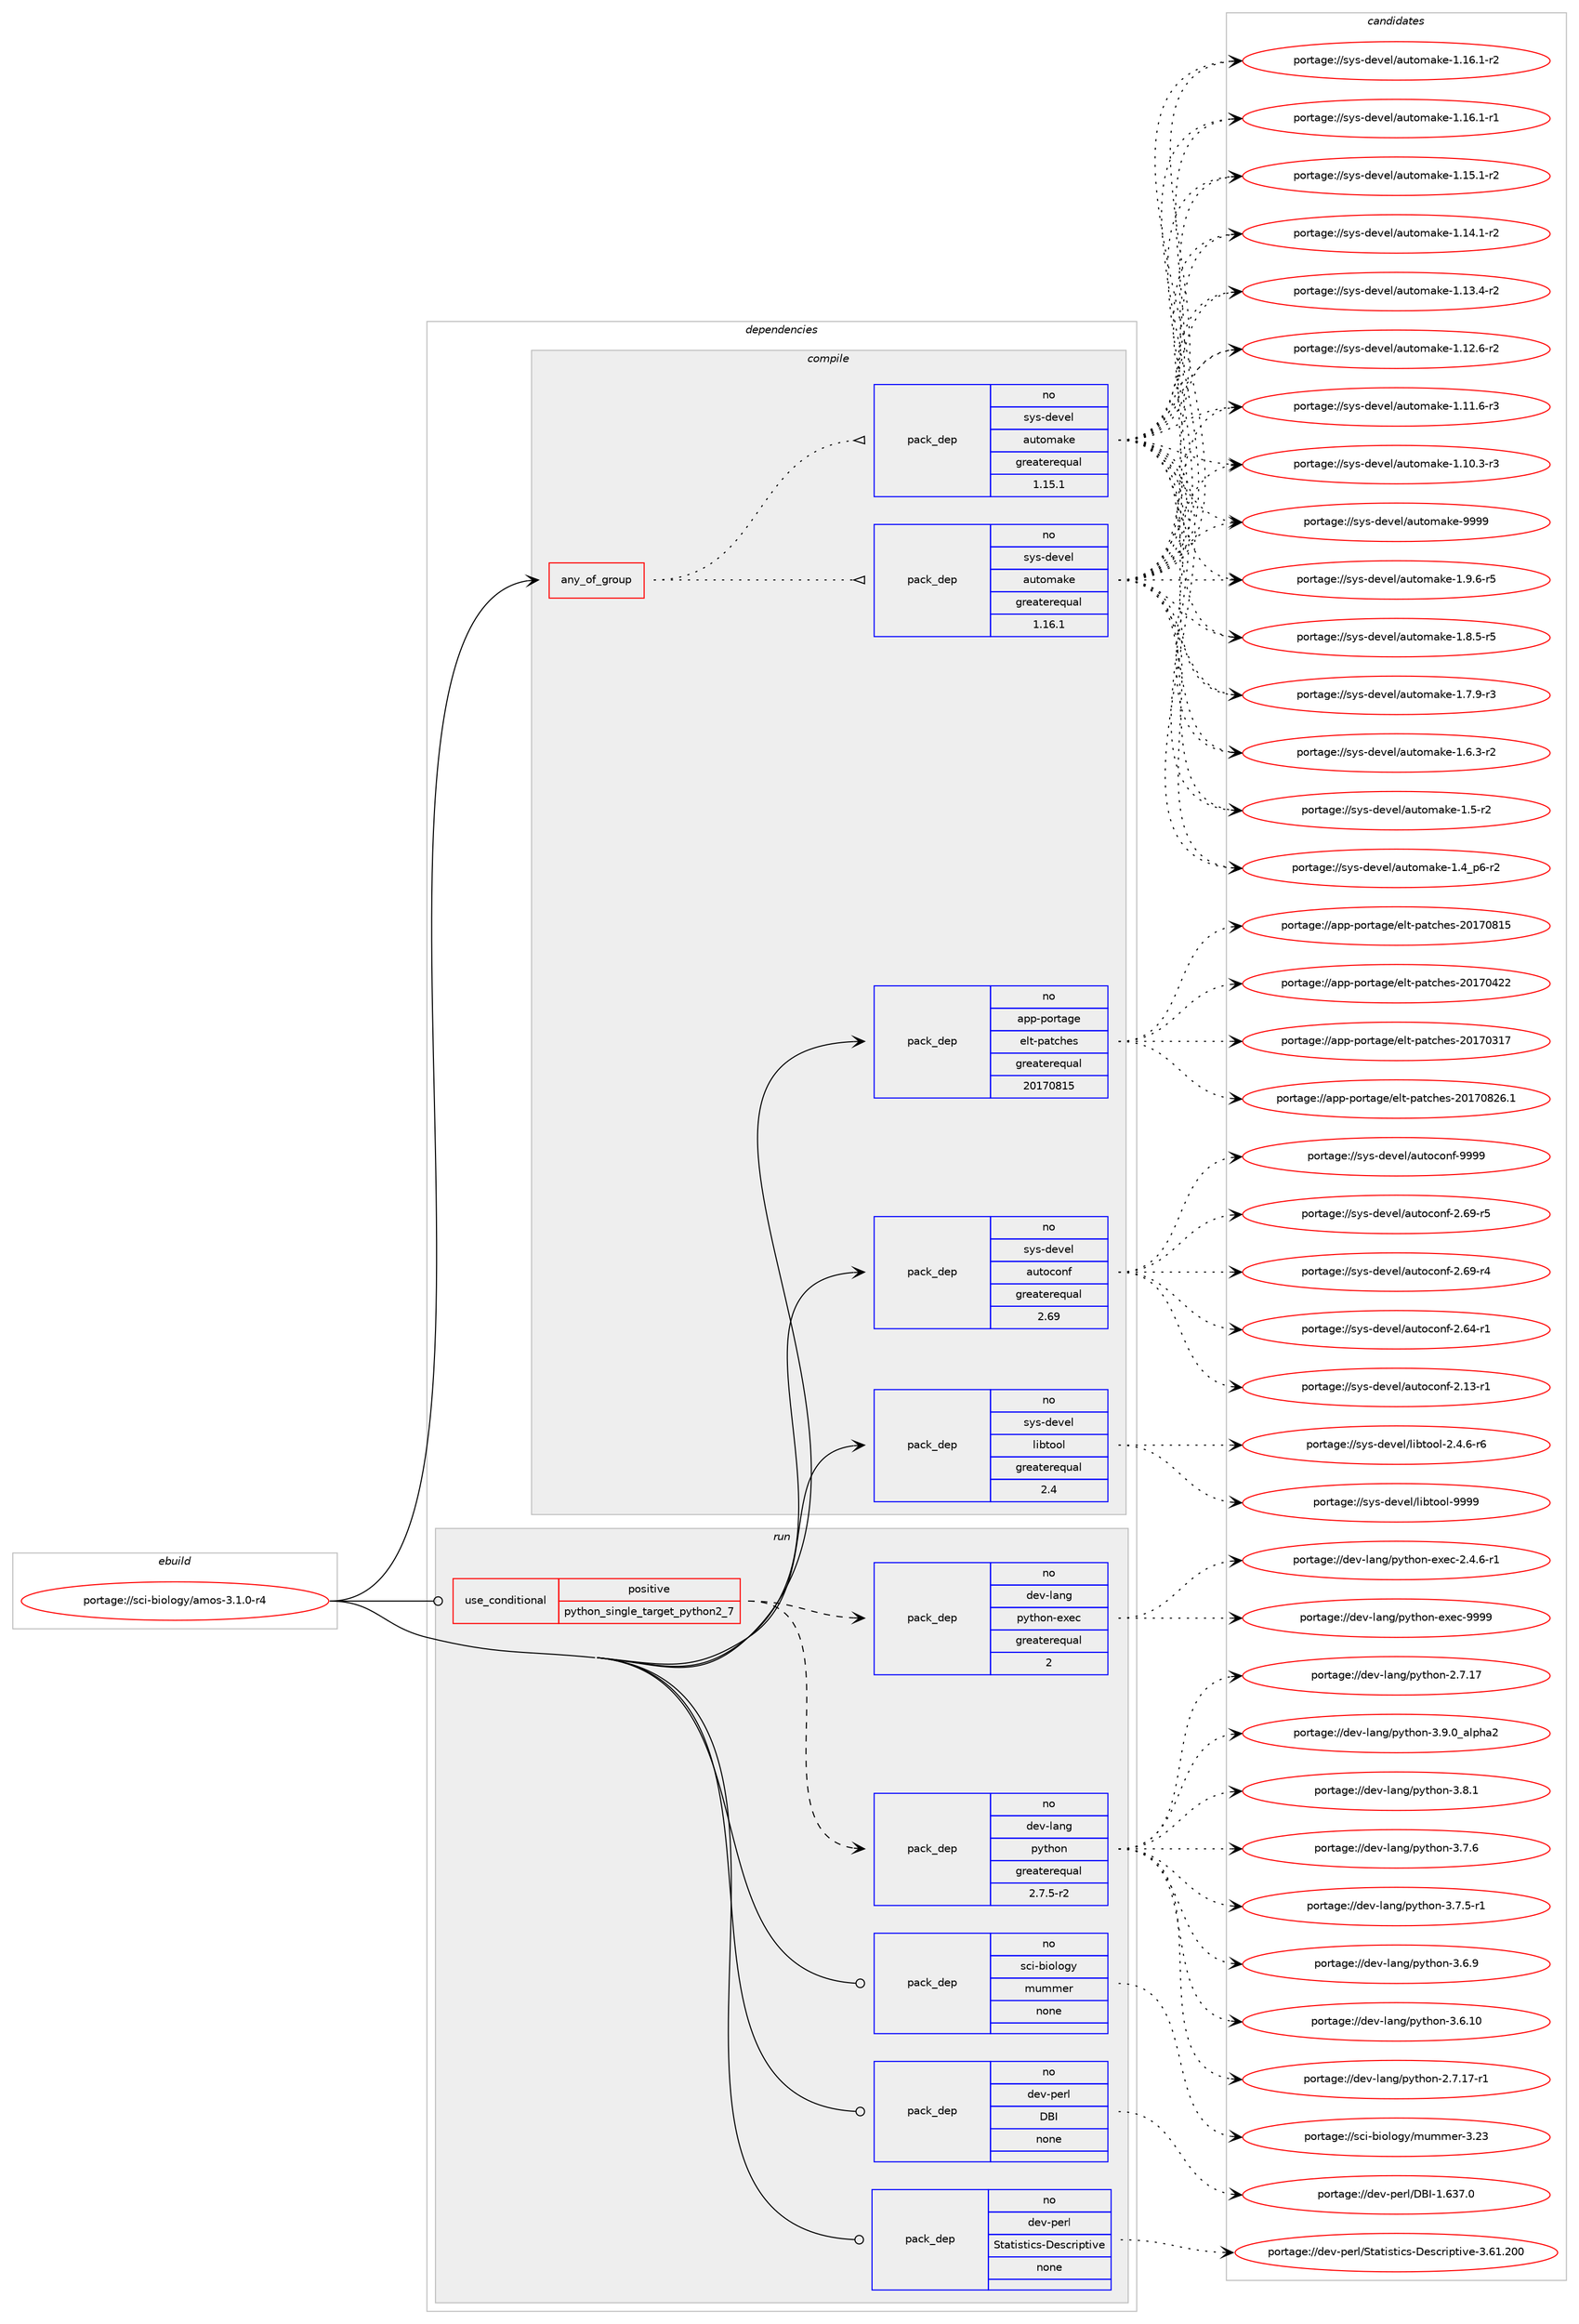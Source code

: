digraph prolog {

# *************
# Graph options
# *************

newrank=true;
concentrate=true;
compound=true;
graph [rankdir=LR,fontname=Helvetica,fontsize=10,ranksep=1.5];#, ranksep=2.5, nodesep=0.2];
edge  [arrowhead=vee];
node  [fontname=Helvetica,fontsize=10];

# **********
# The ebuild
# **********

subgraph cluster_leftcol {
color=gray;
rank=same;
label=<<i>ebuild</i>>;
id [label="portage://sci-biology/amos-3.1.0-r4", color=red, width=4, href="../sci-biology/amos-3.1.0-r4.svg"];
}

# ****************
# The dependencies
# ****************

subgraph cluster_midcol {
color=gray;
label=<<i>dependencies</i>>;
subgraph cluster_compile {
fillcolor="#eeeeee";
style=filled;
label=<<i>compile</i>>;
subgraph any1649 {
dependency99057 [label=<<TABLE BORDER="0" CELLBORDER="1" CELLSPACING="0" CELLPADDING="4"><TR><TD CELLPADDING="10">any_of_group</TD></TR></TABLE>>, shape=none, color=red];subgraph pack77338 {
dependency99058 [label=<<TABLE BORDER="0" CELLBORDER="1" CELLSPACING="0" CELLPADDING="4" WIDTH="220"><TR><TD ROWSPAN="6" CELLPADDING="30">pack_dep</TD></TR><TR><TD WIDTH="110">no</TD></TR><TR><TD>sys-devel</TD></TR><TR><TD>automake</TD></TR><TR><TD>greaterequal</TD></TR><TR><TD>1.16.1</TD></TR></TABLE>>, shape=none, color=blue];
}
dependency99057:e -> dependency99058:w [weight=20,style="dotted",arrowhead="oinv"];
subgraph pack77339 {
dependency99059 [label=<<TABLE BORDER="0" CELLBORDER="1" CELLSPACING="0" CELLPADDING="4" WIDTH="220"><TR><TD ROWSPAN="6" CELLPADDING="30">pack_dep</TD></TR><TR><TD WIDTH="110">no</TD></TR><TR><TD>sys-devel</TD></TR><TR><TD>automake</TD></TR><TR><TD>greaterequal</TD></TR><TR><TD>1.15.1</TD></TR></TABLE>>, shape=none, color=blue];
}
dependency99057:e -> dependency99059:w [weight=20,style="dotted",arrowhead="oinv"];
}
id:e -> dependency99057:w [weight=20,style="solid",arrowhead="vee"];
subgraph pack77340 {
dependency99060 [label=<<TABLE BORDER="0" CELLBORDER="1" CELLSPACING="0" CELLPADDING="4" WIDTH="220"><TR><TD ROWSPAN="6" CELLPADDING="30">pack_dep</TD></TR><TR><TD WIDTH="110">no</TD></TR><TR><TD>app-portage</TD></TR><TR><TD>elt-patches</TD></TR><TR><TD>greaterequal</TD></TR><TR><TD>20170815</TD></TR></TABLE>>, shape=none, color=blue];
}
id:e -> dependency99060:w [weight=20,style="solid",arrowhead="vee"];
subgraph pack77341 {
dependency99061 [label=<<TABLE BORDER="0" CELLBORDER="1" CELLSPACING="0" CELLPADDING="4" WIDTH="220"><TR><TD ROWSPAN="6" CELLPADDING="30">pack_dep</TD></TR><TR><TD WIDTH="110">no</TD></TR><TR><TD>sys-devel</TD></TR><TR><TD>autoconf</TD></TR><TR><TD>greaterequal</TD></TR><TR><TD>2.69</TD></TR></TABLE>>, shape=none, color=blue];
}
id:e -> dependency99061:w [weight=20,style="solid",arrowhead="vee"];
subgraph pack77342 {
dependency99062 [label=<<TABLE BORDER="0" CELLBORDER="1" CELLSPACING="0" CELLPADDING="4" WIDTH="220"><TR><TD ROWSPAN="6" CELLPADDING="30">pack_dep</TD></TR><TR><TD WIDTH="110">no</TD></TR><TR><TD>sys-devel</TD></TR><TR><TD>libtool</TD></TR><TR><TD>greaterequal</TD></TR><TR><TD>2.4</TD></TR></TABLE>>, shape=none, color=blue];
}
id:e -> dependency99062:w [weight=20,style="solid",arrowhead="vee"];
}
subgraph cluster_compileandrun {
fillcolor="#eeeeee";
style=filled;
label=<<i>compile and run</i>>;
}
subgraph cluster_run {
fillcolor="#eeeeee";
style=filled;
label=<<i>run</i>>;
subgraph cond19979 {
dependency99063 [label=<<TABLE BORDER="0" CELLBORDER="1" CELLSPACING="0" CELLPADDING="4"><TR><TD ROWSPAN="3" CELLPADDING="10">use_conditional</TD></TR><TR><TD>positive</TD></TR><TR><TD>python_single_target_python2_7</TD></TR></TABLE>>, shape=none, color=red];
subgraph pack77343 {
dependency99064 [label=<<TABLE BORDER="0" CELLBORDER="1" CELLSPACING="0" CELLPADDING="4" WIDTH="220"><TR><TD ROWSPAN="6" CELLPADDING="30">pack_dep</TD></TR><TR><TD WIDTH="110">no</TD></TR><TR><TD>dev-lang</TD></TR><TR><TD>python</TD></TR><TR><TD>greaterequal</TD></TR><TR><TD>2.7.5-r2</TD></TR></TABLE>>, shape=none, color=blue];
}
dependency99063:e -> dependency99064:w [weight=20,style="dashed",arrowhead="vee"];
subgraph pack77344 {
dependency99065 [label=<<TABLE BORDER="0" CELLBORDER="1" CELLSPACING="0" CELLPADDING="4" WIDTH="220"><TR><TD ROWSPAN="6" CELLPADDING="30">pack_dep</TD></TR><TR><TD WIDTH="110">no</TD></TR><TR><TD>dev-lang</TD></TR><TR><TD>python-exec</TD></TR><TR><TD>greaterequal</TD></TR><TR><TD>2</TD></TR></TABLE>>, shape=none, color=blue];
}
dependency99063:e -> dependency99065:w [weight=20,style="dashed",arrowhead="vee"];
}
id:e -> dependency99063:w [weight=20,style="solid",arrowhead="odot"];
subgraph pack77345 {
dependency99066 [label=<<TABLE BORDER="0" CELLBORDER="1" CELLSPACING="0" CELLPADDING="4" WIDTH="220"><TR><TD ROWSPAN="6" CELLPADDING="30">pack_dep</TD></TR><TR><TD WIDTH="110">no</TD></TR><TR><TD>dev-perl</TD></TR><TR><TD>DBI</TD></TR><TR><TD>none</TD></TR><TR><TD></TD></TR></TABLE>>, shape=none, color=blue];
}
id:e -> dependency99066:w [weight=20,style="solid",arrowhead="odot"];
subgraph pack77346 {
dependency99067 [label=<<TABLE BORDER="0" CELLBORDER="1" CELLSPACING="0" CELLPADDING="4" WIDTH="220"><TR><TD ROWSPAN="6" CELLPADDING="30">pack_dep</TD></TR><TR><TD WIDTH="110">no</TD></TR><TR><TD>dev-perl</TD></TR><TR><TD>Statistics-Descriptive</TD></TR><TR><TD>none</TD></TR><TR><TD></TD></TR></TABLE>>, shape=none, color=blue];
}
id:e -> dependency99067:w [weight=20,style="solid",arrowhead="odot"];
subgraph pack77347 {
dependency99068 [label=<<TABLE BORDER="0" CELLBORDER="1" CELLSPACING="0" CELLPADDING="4" WIDTH="220"><TR><TD ROWSPAN="6" CELLPADDING="30">pack_dep</TD></TR><TR><TD WIDTH="110">no</TD></TR><TR><TD>sci-biology</TD></TR><TR><TD>mummer</TD></TR><TR><TD>none</TD></TR><TR><TD></TD></TR></TABLE>>, shape=none, color=blue];
}
id:e -> dependency99068:w [weight=20,style="solid",arrowhead="odot"];
}
}

# **************
# The candidates
# **************

subgraph cluster_choices {
rank=same;
color=gray;
label=<<i>candidates</i>>;

subgraph choice77338 {
color=black;
nodesep=1;
choice115121115451001011181011084797117116111109971071014557575757 [label="portage://sys-devel/automake-9999", color=red, width=4,href="../sys-devel/automake-9999.svg"];
choice115121115451001011181011084797117116111109971071014549465746544511453 [label="portage://sys-devel/automake-1.9.6-r5", color=red, width=4,href="../sys-devel/automake-1.9.6-r5.svg"];
choice115121115451001011181011084797117116111109971071014549465646534511453 [label="portage://sys-devel/automake-1.8.5-r5", color=red, width=4,href="../sys-devel/automake-1.8.5-r5.svg"];
choice115121115451001011181011084797117116111109971071014549465546574511451 [label="portage://sys-devel/automake-1.7.9-r3", color=red, width=4,href="../sys-devel/automake-1.7.9-r3.svg"];
choice115121115451001011181011084797117116111109971071014549465446514511450 [label="portage://sys-devel/automake-1.6.3-r2", color=red, width=4,href="../sys-devel/automake-1.6.3-r2.svg"];
choice11512111545100101118101108479711711611110997107101454946534511450 [label="portage://sys-devel/automake-1.5-r2", color=red, width=4,href="../sys-devel/automake-1.5-r2.svg"];
choice115121115451001011181011084797117116111109971071014549465295112544511450 [label="portage://sys-devel/automake-1.4_p6-r2", color=red, width=4,href="../sys-devel/automake-1.4_p6-r2.svg"];
choice11512111545100101118101108479711711611110997107101454946495446494511450 [label="portage://sys-devel/automake-1.16.1-r2", color=red, width=4,href="../sys-devel/automake-1.16.1-r2.svg"];
choice11512111545100101118101108479711711611110997107101454946495446494511449 [label="portage://sys-devel/automake-1.16.1-r1", color=red, width=4,href="../sys-devel/automake-1.16.1-r1.svg"];
choice11512111545100101118101108479711711611110997107101454946495346494511450 [label="portage://sys-devel/automake-1.15.1-r2", color=red, width=4,href="../sys-devel/automake-1.15.1-r2.svg"];
choice11512111545100101118101108479711711611110997107101454946495246494511450 [label="portage://sys-devel/automake-1.14.1-r2", color=red, width=4,href="../sys-devel/automake-1.14.1-r2.svg"];
choice11512111545100101118101108479711711611110997107101454946495146524511450 [label="portage://sys-devel/automake-1.13.4-r2", color=red, width=4,href="../sys-devel/automake-1.13.4-r2.svg"];
choice11512111545100101118101108479711711611110997107101454946495046544511450 [label="portage://sys-devel/automake-1.12.6-r2", color=red, width=4,href="../sys-devel/automake-1.12.6-r2.svg"];
choice11512111545100101118101108479711711611110997107101454946494946544511451 [label="portage://sys-devel/automake-1.11.6-r3", color=red, width=4,href="../sys-devel/automake-1.11.6-r3.svg"];
choice11512111545100101118101108479711711611110997107101454946494846514511451 [label="portage://sys-devel/automake-1.10.3-r3", color=red, width=4,href="../sys-devel/automake-1.10.3-r3.svg"];
dependency99058:e -> choice115121115451001011181011084797117116111109971071014557575757:w [style=dotted,weight="100"];
dependency99058:e -> choice115121115451001011181011084797117116111109971071014549465746544511453:w [style=dotted,weight="100"];
dependency99058:e -> choice115121115451001011181011084797117116111109971071014549465646534511453:w [style=dotted,weight="100"];
dependency99058:e -> choice115121115451001011181011084797117116111109971071014549465546574511451:w [style=dotted,weight="100"];
dependency99058:e -> choice115121115451001011181011084797117116111109971071014549465446514511450:w [style=dotted,weight="100"];
dependency99058:e -> choice11512111545100101118101108479711711611110997107101454946534511450:w [style=dotted,weight="100"];
dependency99058:e -> choice115121115451001011181011084797117116111109971071014549465295112544511450:w [style=dotted,weight="100"];
dependency99058:e -> choice11512111545100101118101108479711711611110997107101454946495446494511450:w [style=dotted,weight="100"];
dependency99058:e -> choice11512111545100101118101108479711711611110997107101454946495446494511449:w [style=dotted,weight="100"];
dependency99058:e -> choice11512111545100101118101108479711711611110997107101454946495346494511450:w [style=dotted,weight="100"];
dependency99058:e -> choice11512111545100101118101108479711711611110997107101454946495246494511450:w [style=dotted,weight="100"];
dependency99058:e -> choice11512111545100101118101108479711711611110997107101454946495146524511450:w [style=dotted,weight="100"];
dependency99058:e -> choice11512111545100101118101108479711711611110997107101454946495046544511450:w [style=dotted,weight="100"];
dependency99058:e -> choice11512111545100101118101108479711711611110997107101454946494946544511451:w [style=dotted,weight="100"];
dependency99058:e -> choice11512111545100101118101108479711711611110997107101454946494846514511451:w [style=dotted,weight="100"];
}
subgraph choice77339 {
color=black;
nodesep=1;
choice115121115451001011181011084797117116111109971071014557575757 [label="portage://sys-devel/automake-9999", color=red, width=4,href="../sys-devel/automake-9999.svg"];
choice115121115451001011181011084797117116111109971071014549465746544511453 [label="portage://sys-devel/automake-1.9.6-r5", color=red, width=4,href="../sys-devel/automake-1.9.6-r5.svg"];
choice115121115451001011181011084797117116111109971071014549465646534511453 [label="portage://sys-devel/automake-1.8.5-r5", color=red, width=4,href="../sys-devel/automake-1.8.5-r5.svg"];
choice115121115451001011181011084797117116111109971071014549465546574511451 [label="portage://sys-devel/automake-1.7.9-r3", color=red, width=4,href="../sys-devel/automake-1.7.9-r3.svg"];
choice115121115451001011181011084797117116111109971071014549465446514511450 [label="portage://sys-devel/automake-1.6.3-r2", color=red, width=4,href="../sys-devel/automake-1.6.3-r2.svg"];
choice11512111545100101118101108479711711611110997107101454946534511450 [label="portage://sys-devel/automake-1.5-r2", color=red, width=4,href="../sys-devel/automake-1.5-r2.svg"];
choice115121115451001011181011084797117116111109971071014549465295112544511450 [label="portage://sys-devel/automake-1.4_p6-r2", color=red, width=4,href="../sys-devel/automake-1.4_p6-r2.svg"];
choice11512111545100101118101108479711711611110997107101454946495446494511450 [label="portage://sys-devel/automake-1.16.1-r2", color=red, width=4,href="../sys-devel/automake-1.16.1-r2.svg"];
choice11512111545100101118101108479711711611110997107101454946495446494511449 [label="portage://sys-devel/automake-1.16.1-r1", color=red, width=4,href="../sys-devel/automake-1.16.1-r1.svg"];
choice11512111545100101118101108479711711611110997107101454946495346494511450 [label="portage://sys-devel/automake-1.15.1-r2", color=red, width=4,href="../sys-devel/automake-1.15.1-r2.svg"];
choice11512111545100101118101108479711711611110997107101454946495246494511450 [label="portage://sys-devel/automake-1.14.1-r2", color=red, width=4,href="../sys-devel/automake-1.14.1-r2.svg"];
choice11512111545100101118101108479711711611110997107101454946495146524511450 [label="portage://sys-devel/automake-1.13.4-r2", color=red, width=4,href="../sys-devel/automake-1.13.4-r2.svg"];
choice11512111545100101118101108479711711611110997107101454946495046544511450 [label="portage://sys-devel/automake-1.12.6-r2", color=red, width=4,href="../sys-devel/automake-1.12.6-r2.svg"];
choice11512111545100101118101108479711711611110997107101454946494946544511451 [label="portage://sys-devel/automake-1.11.6-r3", color=red, width=4,href="../sys-devel/automake-1.11.6-r3.svg"];
choice11512111545100101118101108479711711611110997107101454946494846514511451 [label="portage://sys-devel/automake-1.10.3-r3", color=red, width=4,href="../sys-devel/automake-1.10.3-r3.svg"];
dependency99059:e -> choice115121115451001011181011084797117116111109971071014557575757:w [style=dotted,weight="100"];
dependency99059:e -> choice115121115451001011181011084797117116111109971071014549465746544511453:w [style=dotted,weight="100"];
dependency99059:e -> choice115121115451001011181011084797117116111109971071014549465646534511453:w [style=dotted,weight="100"];
dependency99059:e -> choice115121115451001011181011084797117116111109971071014549465546574511451:w [style=dotted,weight="100"];
dependency99059:e -> choice115121115451001011181011084797117116111109971071014549465446514511450:w [style=dotted,weight="100"];
dependency99059:e -> choice11512111545100101118101108479711711611110997107101454946534511450:w [style=dotted,weight="100"];
dependency99059:e -> choice115121115451001011181011084797117116111109971071014549465295112544511450:w [style=dotted,weight="100"];
dependency99059:e -> choice11512111545100101118101108479711711611110997107101454946495446494511450:w [style=dotted,weight="100"];
dependency99059:e -> choice11512111545100101118101108479711711611110997107101454946495446494511449:w [style=dotted,weight="100"];
dependency99059:e -> choice11512111545100101118101108479711711611110997107101454946495346494511450:w [style=dotted,weight="100"];
dependency99059:e -> choice11512111545100101118101108479711711611110997107101454946495246494511450:w [style=dotted,weight="100"];
dependency99059:e -> choice11512111545100101118101108479711711611110997107101454946495146524511450:w [style=dotted,weight="100"];
dependency99059:e -> choice11512111545100101118101108479711711611110997107101454946495046544511450:w [style=dotted,weight="100"];
dependency99059:e -> choice11512111545100101118101108479711711611110997107101454946494946544511451:w [style=dotted,weight="100"];
dependency99059:e -> choice11512111545100101118101108479711711611110997107101454946494846514511451:w [style=dotted,weight="100"];
}
subgraph choice77340 {
color=black;
nodesep=1;
choice971121124511211111411697103101471011081164511297116991041011154550484955485650544649 [label="portage://app-portage/elt-patches-20170826.1", color=red, width=4,href="../app-portage/elt-patches-20170826.1.svg"];
choice97112112451121111141169710310147101108116451129711699104101115455048495548564953 [label="portage://app-portage/elt-patches-20170815", color=red, width=4,href="../app-portage/elt-patches-20170815.svg"];
choice97112112451121111141169710310147101108116451129711699104101115455048495548525050 [label="portage://app-portage/elt-patches-20170422", color=red, width=4,href="../app-portage/elt-patches-20170422.svg"];
choice97112112451121111141169710310147101108116451129711699104101115455048495548514955 [label="portage://app-portage/elt-patches-20170317", color=red, width=4,href="../app-portage/elt-patches-20170317.svg"];
dependency99060:e -> choice971121124511211111411697103101471011081164511297116991041011154550484955485650544649:w [style=dotted,weight="100"];
dependency99060:e -> choice97112112451121111141169710310147101108116451129711699104101115455048495548564953:w [style=dotted,weight="100"];
dependency99060:e -> choice97112112451121111141169710310147101108116451129711699104101115455048495548525050:w [style=dotted,weight="100"];
dependency99060:e -> choice97112112451121111141169710310147101108116451129711699104101115455048495548514955:w [style=dotted,weight="100"];
}
subgraph choice77341 {
color=black;
nodesep=1;
choice115121115451001011181011084797117116111991111101024557575757 [label="portage://sys-devel/autoconf-9999", color=red, width=4,href="../sys-devel/autoconf-9999.svg"];
choice1151211154510010111810110847971171161119911111010245504654574511453 [label="portage://sys-devel/autoconf-2.69-r5", color=red, width=4,href="../sys-devel/autoconf-2.69-r5.svg"];
choice1151211154510010111810110847971171161119911111010245504654574511452 [label="portage://sys-devel/autoconf-2.69-r4", color=red, width=4,href="../sys-devel/autoconf-2.69-r4.svg"];
choice1151211154510010111810110847971171161119911111010245504654524511449 [label="portage://sys-devel/autoconf-2.64-r1", color=red, width=4,href="../sys-devel/autoconf-2.64-r1.svg"];
choice1151211154510010111810110847971171161119911111010245504649514511449 [label="portage://sys-devel/autoconf-2.13-r1", color=red, width=4,href="../sys-devel/autoconf-2.13-r1.svg"];
dependency99061:e -> choice115121115451001011181011084797117116111991111101024557575757:w [style=dotted,weight="100"];
dependency99061:e -> choice1151211154510010111810110847971171161119911111010245504654574511453:w [style=dotted,weight="100"];
dependency99061:e -> choice1151211154510010111810110847971171161119911111010245504654574511452:w [style=dotted,weight="100"];
dependency99061:e -> choice1151211154510010111810110847971171161119911111010245504654524511449:w [style=dotted,weight="100"];
dependency99061:e -> choice1151211154510010111810110847971171161119911111010245504649514511449:w [style=dotted,weight="100"];
}
subgraph choice77342 {
color=black;
nodesep=1;
choice1151211154510010111810110847108105981161111111084557575757 [label="portage://sys-devel/libtool-9999", color=red, width=4,href="../sys-devel/libtool-9999.svg"];
choice1151211154510010111810110847108105981161111111084550465246544511454 [label="portage://sys-devel/libtool-2.4.6-r6", color=red, width=4,href="../sys-devel/libtool-2.4.6-r6.svg"];
dependency99062:e -> choice1151211154510010111810110847108105981161111111084557575757:w [style=dotted,weight="100"];
dependency99062:e -> choice1151211154510010111810110847108105981161111111084550465246544511454:w [style=dotted,weight="100"];
}
subgraph choice77343 {
color=black;
nodesep=1;
choice10010111845108971101034711212111610411111045514657464895971081121049750 [label="portage://dev-lang/python-3.9.0_alpha2", color=red, width=4,href="../dev-lang/python-3.9.0_alpha2.svg"];
choice100101118451089711010347112121116104111110455146564649 [label="portage://dev-lang/python-3.8.1", color=red, width=4,href="../dev-lang/python-3.8.1.svg"];
choice100101118451089711010347112121116104111110455146554654 [label="portage://dev-lang/python-3.7.6", color=red, width=4,href="../dev-lang/python-3.7.6.svg"];
choice1001011184510897110103471121211161041111104551465546534511449 [label="portage://dev-lang/python-3.7.5-r1", color=red, width=4,href="../dev-lang/python-3.7.5-r1.svg"];
choice100101118451089711010347112121116104111110455146544657 [label="portage://dev-lang/python-3.6.9", color=red, width=4,href="../dev-lang/python-3.6.9.svg"];
choice10010111845108971101034711212111610411111045514654464948 [label="portage://dev-lang/python-3.6.10", color=red, width=4,href="../dev-lang/python-3.6.10.svg"];
choice100101118451089711010347112121116104111110455046554649554511449 [label="portage://dev-lang/python-2.7.17-r1", color=red, width=4,href="../dev-lang/python-2.7.17-r1.svg"];
choice10010111845108971101034711212111610411111045504655464955 [label="portage://dev-lang/python-2.7.17", color=red, width=4,href="../dev-lang/python-2.7.17.svg"];
dependency99064:e -> choice10010111845108971101034711212111610411111045514657464895971081121049750:w [style=dotted,weight="100"];
dependency99064:e -> choice100101118451089711010347112121116104111110455146564649:w [style=dotted,weight="100"];
dependency99064:e -> choice100101118451089711010347112121116104111110455146554654:w [style=dotted,weight="100"];
dependency99064:e -> choice1001011184510897110103471121211161041111104551465546534511449:w [style=dotted,weight="100"];
dependency99064:e -> choice100101118451089711010347112121116104111110455146544657:w [style=dotted,weight="100"];
dependency99064:e -> choice10010111845108971101034711212111610411111045514654464948:w [style=dotted,weight="100"];
dependency99064:e -> choice100101118451089711010347112121116104111110455046554649554511449:w [style=dotted,weight="100"];
dependency99064:e -> choice10010111845108971101034711212111610411111045504655464955:w [style=dotted,weight="100"];
}
subgraph choice77344 {
color=black;
nodesep=1;
choice10010111845108971101034711212111610411111045101120101994557575757 [label="portage://dev-lang/python-exec-9999", color=red, width=4,href="../dev-lang/python-exec-9999.svg"];
choice10010111845108971101034711212111610411111045101120101994550465246544511449 [label="portage://dev-lang/python-exec-2.4.6-r1", color=red, width=4,href="../dev-lang/python-exec-2.4.6-r1.svg"];
dependency99065:e -> choice10010111845108971101034711212111610411111045101120101994557575757:w [style=dotted,weight="100"];
dependency99065:e -> choice10010111845108971101034711212111610411111045101120101994550465246544511449:w [style=dotted,weight="100"];
}
subgraph choice77345 {
color=black;
nodesep=1;
choice10010111845112101114108476866734549465451554648 [label="portage://dev-perl/DBI-1.637.0", color=red, width=4,href="../dev-perl/DBI-1.637.0.svg"];
dependency99066:e -> choice10010111845112101114108476866734549465451554648:w [style=dotted,weight="100"];
}
subgraph choice77346 {
color=black;
nodesep=1;
choice1001011184511210111410847831169711610511511610599115456810111599114105112116105118101455146544946504848 [label="portage://dev-perl/Statistics-Descriptive-3.61.200", color=red, width=4,href="../dev-perl/Statistics-Descriptive-3.61.200.svg"];
dependency99067:e -> choice1001011184511210111410847831169711610511511610599115456810111599114105112116105118101455146544946504848:w [style=dotted,weight="100"];
}
subgraph choice77347 {
color=black;
nodesep=1;
choice115991054598105111108111103121471091171091091011144551465051 [label="portage://sci-biology/mummer-3.23", color=red, width=4,href="../sci-biology/mummer-3.23.svg"];
dependency99068:e -> choice115991054598105111108111103121471091171091091011144551465051:w [style=dotted,weight="100"];
}
}

}
